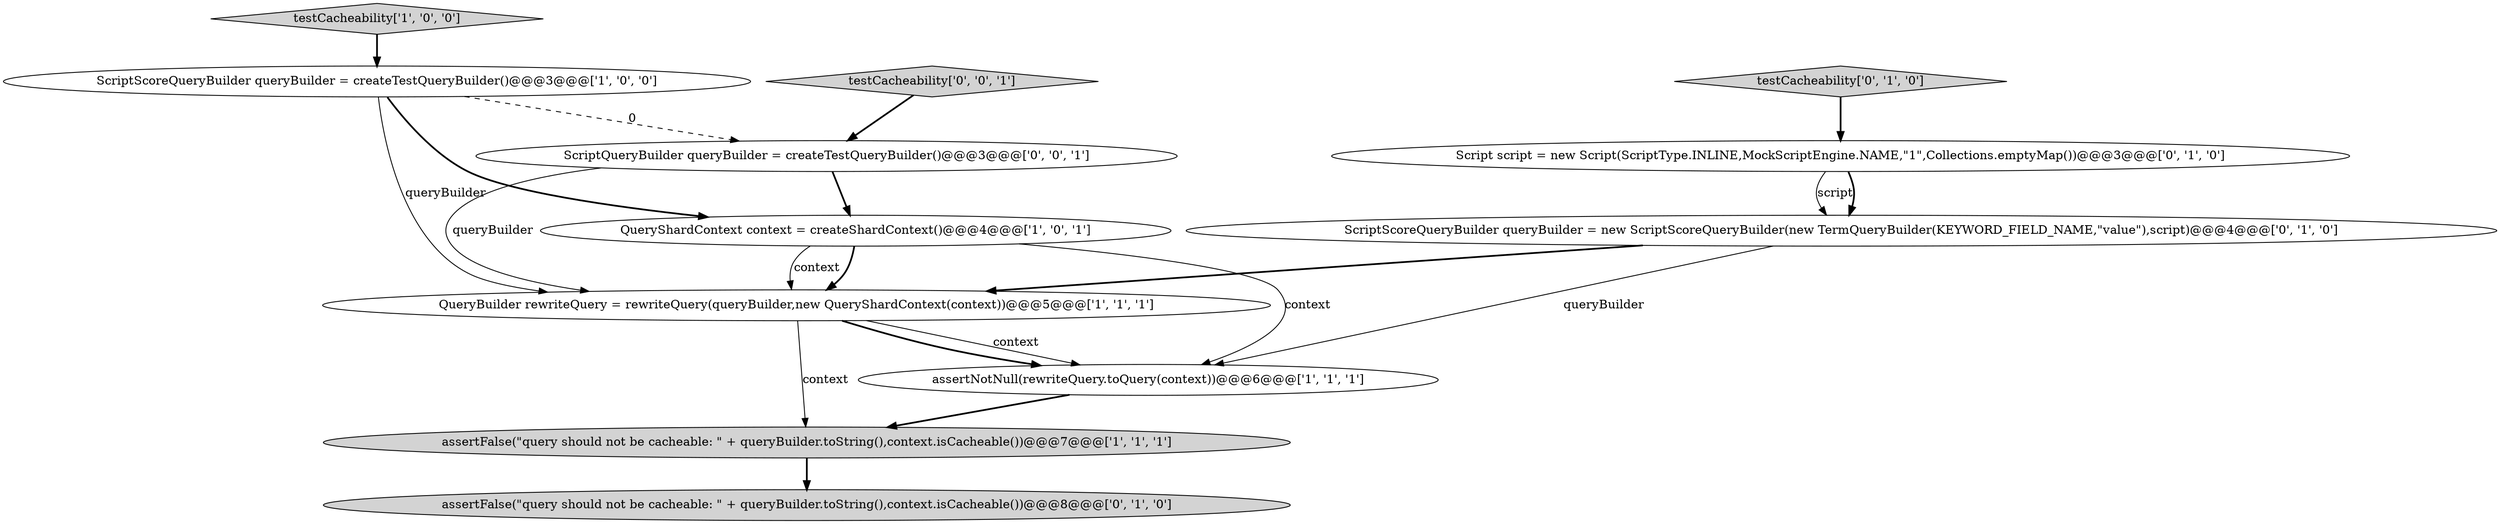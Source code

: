 digraph {
2 [style = filled, label = "assertFalse(\"query should not be cacheable: \" + queryBuilder.toString(),context.isCacheable())@@@7@@@['1', '1', '1']", fillcolor = lightgray, shape = ellipse image = "AAA0AAABBB1BBB"];
8 [style = filled, label = "testCacheability['0', '1', '0']", fillcolor = lightgray, shape = diamond image = "AAA0AAABBB2BBB"];
7 [style = filled, label = "assertFalse(\"query should not be cacheable: \" + queryBuilder.toString(),context.isCacheable())@@@8@@@['0', '1', '0']", fillcolor = lightgray, shape = ellipse image = "AAA0AAABBB2BBB"];
0 [style = filled, label = "testCacheability['1', '0', '0']", fillcolor = lightgray, shape = diamond image = "AAA0AAABBB1BBB"];
4 [style = filled, label = "QueryShardContext context = createShardContext()@@@4@@@['1', '0', '1']", fillcolor = white, shape = ellipse image = "AAA0AAABBB1BBB"];
6 [style = filled, label = "ScriptScoreQueryBuilder queryBuilder = new ScriptScoreQueryBuilder(new TermQueryBuilder(KEYWORD_FIELD_NAME,\"value\"),script)@@@4@@@['0', '1', '0']", fillcolor = white, shape = ellipse image = "AAA1AAABBB2BBB"];
10 [style = filled, label = "testCacheability['0', '0', '1']", fillcolor = lightgray, shape = diamond image = "AAA0AAABBB3BBB"];
11 [style = filled, label = "ScriptQueryBuilder queryBuilder = createTestQueryBuilder()@@@3@@@['0', '0', '1']", fillcolor = white, shape = ellipse image = "AAA0AAABBB3BBB"];
1 [style = filled, label = "assertNotNull(rewriteQuery.toQuery(context))@@@6@@@['1', '1', '1']", fillcolor = white, shape = ellipse image = "AAA0AAABBB1BBB"];
3 [style = filled, label = "ScriptScoreQueryBuilder queryBuilder = createTestQueryBuilder()@@@3@@@['1', '0', '0']", fillcolor = white, shape = ellipse image = "AAA0AAABBB1BBB"];
5 [style = filled, label = "QueryBuilder rewriteQuery = rewriteQuery(queryBuilder,new QueryShardContext(context))@@@5@@@['1', '1', '1']", fillcolor = white, shape = ellipse image = "AAA0AAABBB1BBB"];
9 [style = filled, label = "Script script = new Script(ScriptType.INLINE,MockScriptEngine.NAME,\"1\",Collections.emptyMap())@@@3@@@['0', '1', '0']", fillcolor = white, shape = ellipse image = "AAA0AAABBB2BBB"];
4->5 [style = bold, label=""];
4->5 [style = solid, label="context"];
11->4 [style = bold, label=""];
6->1 [style = solid, label="queryBuilder"];
3->11 [style = dashed, label="0"];
8->9 [style = bold, label=""];
0->3 [style = bold, label=""];
10->11 [style = bold, label=""];
5->1 [style = solid, label="context"];
5->2 [style = solid, label="context"];
3->5 [style = solid, label="queryBuilder"];
4->1 [style = solid, label="context"];
1->2 [style = bold, label=""];
3->4 [style = bold, label=""];
2->7 [style = bold, label=""];
11->5 [style = solid, label="queryBuilder"];
6->5 [style = bold, label=""];
9->6 [style = solid, label="script"];
9->6 [style = bold, label=""];
5->1 [style = bold, label=""];
}

